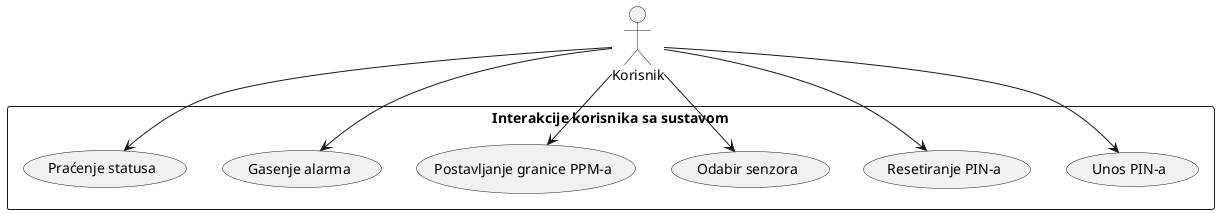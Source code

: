 @startuml
actor Korisnik

rectangle "Interakcije korisnika sa sustavom" {
  usecase "Unos PIN-a"
  usecase "Resetiranje PIN-a"
  usecase "Odabir senzora"
  usecase "Postavljanje granice PPM-a"
  usecase "Gasenje alarma"
  usecase "Praćenje statusa"
}

Korisnik --> "Unos PIN-a"
Korisnik --> "Resetiranje PIN-a"
Korisnik --> "Odabir senzora"
Korisnik --> "Postavljanje granice PPM-a"
Korisnik --> "Gasenje alarma"
Korisnik --> "Praćenje statusa"
@enduml
